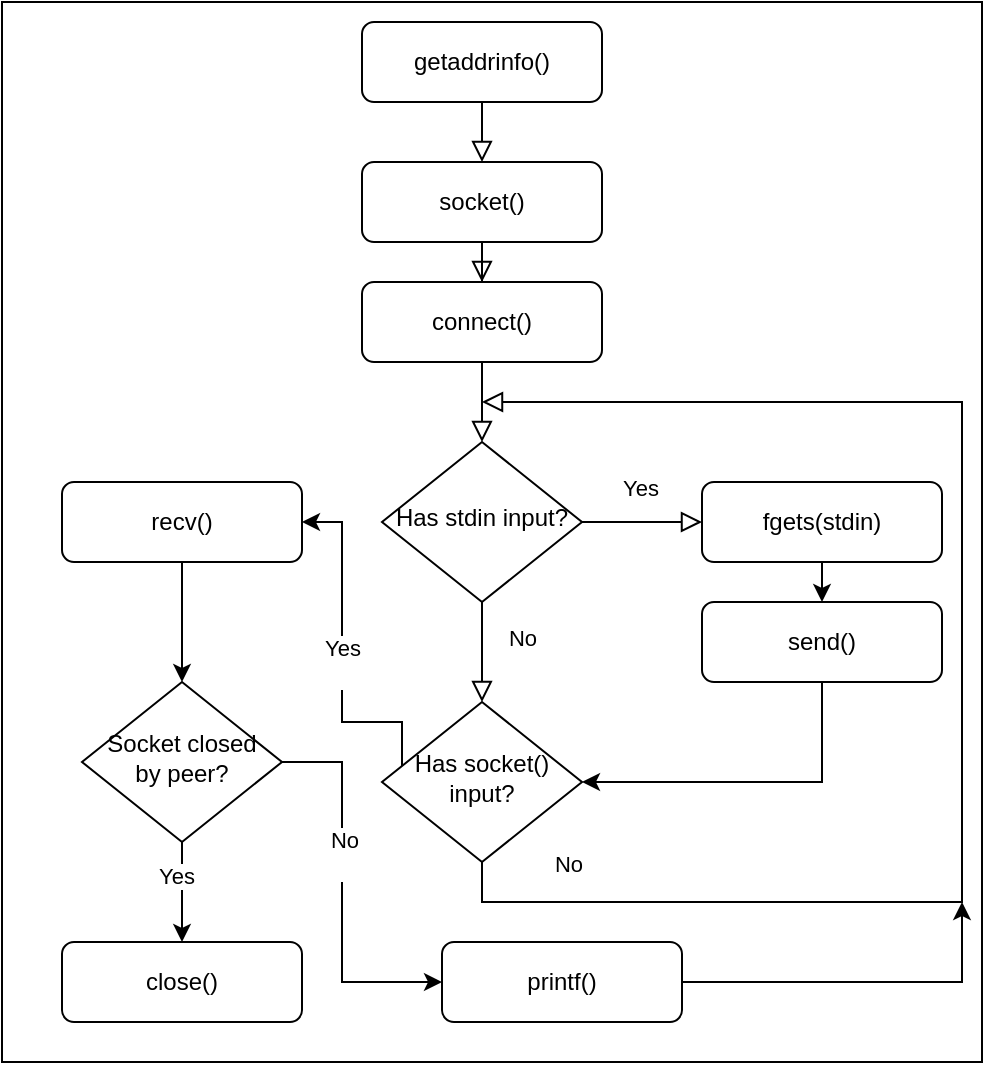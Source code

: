 <mxfile version="24.7.7">
  <diagram id="C5RBs43oDa-KdzZeNtuy" name="Page-1">
    <mxGraphModel dx="1400" dy="687" grid="1" gridSize="10" guides="1" tooltips="1" connect="1" arrows="1" fold="1" page="1" pageScale="1" pageWidth="827" pageHeight="1169" math="0" shadow="0">
      <root>
        <mxCell id="WIyWlLk6GJQsqaUBKTNV-0" />
        <mxCell id="WIyWlLk6GJQsqaUBKTNV-1" parent="WIyWlLk6GJQsqaUBKTNV-0" />
        <mxCell id="1ZDoYHBk0rpAc_C8D9v9-24" value="" style="group" vertex="1" connectable="0" parent="WIyWlLk6GJQsqaUBKTNV-1">
          <mxGeometry x="90" y="30" width="460" height="520" as="geometry" />
        </mxCell>
        <mxCell id="1ZDoYHBk0rpAc_C8D9v9-25" value="&lt;meta charset=&quot;utf-8&quot;&gt;&lt;span style=&quot;color: rgb(0, 0, 0); font-family: Helvetica; font-size: 11px; font-style: normal; font-variant-ligatures: normal; font-variant-caps: normal; font-weight: 400; letter-spacing: normal; orphans: 2; text-align: center; text-indent: 0px; text-transform: none; widows: 2; word-spacing: 0px; -webkit-text-stroke-width: 0px; white-space: nowrap; background-color: rgb(251, 251, 251); text-decoration-thickness: initial; text-decoration-style: initial; text-decoration-color: initial; display: inline !important; float: none;&quot;&gt;e&lt;/span&gt;" style="rounded=0;whiteSpace=wrap;html=1;" vertex="1" parent="1ZDoYHBk0rpAc_C8D9v9-24">
          <mxGeometry x="-30" y="-10" width="490" height="530" as="geometry" />
        </mxCell>
        <mxCell id="WIyWlLk6GJQsqaUBKTNV-2" value="" style="rounded=0;html=1;jettySize=auto;orthogonalLoop=1;fontSize=11;endArrow=block;endFill=0;endSize=8;strokeWidth=1;shadow=0;labelBackgroundColor=none;edgeStyle=orthogonalEdgeStyle;" parent="1ZDoYHBk0rpAc_C8D9v9-24" source="1ZDoYHBk0rpAc_C8D9v9-0" target="WIyWlLk6GJQsqaUBKTNV-6" edge="1">
          <mxGeometry relative="1" as="geometry" />
        </mxCell>
        <mxCell id="WIyWlLk6GJQsqaUBKTNV-3" value="getaddrinfo()" style="rounded=1;whiteSpace=wrap;html=1;fontSize=12;glass=0;strokeWidth=1;shadow=0;" parent="1ZDoYHBk0rpAc_C8D9v9-24" vertex="1">
          <mxGeometry x="150" width="120" height="40" as="geometry" />
        </mxCell>
        <mxCell id="WIyWlLk6GJQsqaUBKTNV-4" value="No&lt;div&gt;&lt;br&gt;&lt;/div&gt;" style="rounded=0;html=1;jettySize=auto;orthogonalLoop=1;fontSize=11;endArrow=block;endFill=0;endSize=8;strokeWidth=1;shadow=0;labelBackgroundColor=none;edgeStyle=orthogonalEdgeStyle;" parent="1ZDoYHBk0rpAc_C8D9v9-24" source="WIyWlLk6GJQsqaUBKTNV-6" target="WIyWlLk6GJQsqaUBKTNV-10" edge="1">
          <mxGeometry y="20" relative="1" as="geometry">
            <mxPoint as="offset" />
          </mxGeometry>
        </mxCell>
        <mxCell id="WIyWlLk6GJQsqaUBKTNV-5" value="Yes&lt;div&gt;&lt;br&gt;&lt;/div&gt;" style="edgeStyle=orthogonalEdgeStyle;rounded=0;html=1;jettySize=auto;orthogonalLoop=1;fontSize=11;endArrow=block;endFill=0;endSize=8;strokeWidth=1;shadow=0;labelBackgroundColor=none;" parent="1ZDoYHBk0rpAc_C8D9v9-24" source="WIyWlLk6GJQsqaUBKTNV-6" target="WIyWlLk6GJQsqaUBKTNV-7" edge="1">
          <mxGeometry y="10" relative="1" as="geometry">
            <mxPoint x="-1" as="offset" />
          </mxGeometry>
        </mxCell>
        <mxCell id="WIyWlLk6GJQsqaUBKTNV-6" value="Has stdin input?" style="rhombus;whiteSpace=wrap;html=1;shadow=0;fontFamily=Helvetica;fontSize=12;align=center;strokeWidth=1;spacing=6;spacingTop=-4;" parent="1ZDoYHBk0rpAc_C8D9v9-24" vertex="1">
          <mxGeometry x="160" y="210" width="100" height="80" as="geometry" />
        </mxCell>
        <mxCell id="1ZDoYHBk0rpAc_C8D9v9-5" style="edgeStyle=orthogonalEdgeStyle;rounded=0;orthogonalLoop=1;jettySize=auto;html=1;exitX=0.5;exitY=1;exitDx=0;exitDy=0;entryX=0.5;entryY=0;entryDx=0;entryDy=0;" edge="1" parent="1ZDoYHBk0rpAc_C8D9v9-24" source="WIyWlLk6GJQsqaUBKTNV-7" target="1ZDoYHBk0rpAc_C8D9v9-4">
          <mxGeometry relative="1" as="geometry" />
        </mxCell>
        <mxCell id="WIyWlLk6GJQsqaUBKTNV-7" value="fgets(stdin)" style="rounded=1;whiteSpace=wrap;html=1;fontSize=12;glass=0;strokeWidth=1;shadow=0;" parent="1ZDoYHBk0rpAc_C8D9v9-24" vertex="1">
          <mxGeometry x="320" y="230" width="120" height="40" as="geometry" />
        </mxCell>
        <mxCell id="WIyWlLk6GJQsqaUBKTNV-8" value="No" style="rounded=0;html=1;jettySize=auto;orthogonalLoop=1;fontSize=11;endArrow=block;endFill=0;endSize=8;strokeWidth=1;shadow=0;labelBackgroundColor=none;edgeStyle=orthogonalEdgeStyle;" parent="1ZDoYHBk0rpAc_C8D9v9-24" source="WIyWlLk6GJQsqaUBKTNV-10" edge="1">
          <mxGeometry x="-0.832" y="19" relative="1" as="geometry">
            <mxPoint as="offset" />
            <mxPoint x="210" y="190" as="targetPoint" />
            <Array as="points">
              <mxPoint x="210" y="440" />
              <mxPoint x="450" y="440" />
              <mxPoint x="450" y="190" />
            </Array>
          </mxGeometry>
        </mxCell>
        <mxCell id="1ZDoYHBk0rpAc_C8D9v9-32" value="Yes&lt;div&gt;&lt;br&gt;&lt;/div&gt;" style="edgeStyle=orthogonalEdgeStyle;rounded=0;orthogonalLoop=1;jettySize=auto;html=1;exitX=0;exitY=0.5;exitDx=0;exitDy=0;entryX=1;entryY=0.5;entryDx=0;entryDy=0;" edge="1" parent="1ZDoYHBk0rpAc_C8D9v9-24" target="1ZDoYHBk0rpAc_C8D9v9-10">
          <mxGeometry relative="1" as="geometry">
            <mxPoint x="170" y="380" as="sourcePoint" />
            <mxPoint x="130" y="250" as="targetPoint" />
            <Array as="points">
              <mxPoint x="170" y="350" />
              <mxPoint x="140" y="350" />
              <mxPoint x="140" y="250" />
            </Array>
          </mxGeometry>
        </mxCell>
        <mxCell id="WIyWlLk6GJQsqaUBKTNV-10" value="Has socket() input?" style="rhombus;whiteSpace=wrap;html=1;shadow=0;fontFamily=Helvetica;fontSize=12;align=center;strokeWidth=1;spacing=6;spacingTop=-4;" parent="1ZDoYHBk0rpAc_C8D9v9-24" vertex="1">
          <mxGeometry x="160" y="340" width="100" height="80" as="geometry" />
        </mxCell>
        <mxCell id="1ZDoYHBk0rpAc_C8D9v9-2" value="" style="rounded=0;html=1;jettySize=auto;orthogonalLoop=1;fontSize=11;endArrow=block;endFill=0;endSize=8;strokeWidth=1;shadow=0;labelBackgroundColor=none;edgeStyle=orthogonalEdgeStyle;" edge="1" parent="1ZDoYHBk0rpAc_C8D9v9-24" source="WIyWlLk6GJQsqaUBKTNV-3" target="1ZDoYHBk0rpAc_C8D9v9-1">
          <mxGeometry relative="1" as="geometry">
            <mxPoint x="210" y="40" as="sourcePoint" />
            <mxPoint x="210" y="140" as="targetPoint" />
          </mxGeometry>
        </mxCell>
        <mxCell id="1ZDoYHBk0rpAc_C8D9v9-1" value="socket()" style="rounded=1;whiteSpace=wrap;html=1;fontSize=12;glass=0;strokeWidth=1;shadow=0;" vertex="1" parent="1ZDoYHBk0rpAc_C8D9v9-24">
          <mxGeometry x="150" y="70" width="120" height="40" as="geometry" />
        </mxCell>
        <mxCell id="1ZDoYHBk0rpAc_C8D9v9-3" value="" style="rounded=0;html=1;jettySize=auto;orthogonalLoop=1;fontSize=11;endArrow=block;endFill=0;endSize=8;strokeWidth=1;shadow=0;labelBackgroundColor=none;edgeStyle=orthogonalEdgeStyle;" edge="1" parent="1ZDoYHBk0rpAc_C8D9v9-24" source="1ZDoYHBk0rpAc_C8D9v9-1" target="1ZDoYHBk0rpAc_C8D9v9-0">
          <mxGeometry relative="1" as="geometry">
            <mxPoint x="210" y="110" as="sourcePoint" />
            <mxPoint x="210" y="210" as="targetPoint" />
          </mxGeometry>
        </mxCell>
        <mxCell id="1ZDoYHBk0rpAc_C8D9v9-0" value="connect()" style="rounded=1;whiteSpace=wrap;html=1;fontSize=12;glass=0;strokeWidth=1;shadow=0;" vertex="1" parent="1ZDoYHBk0rpAc_C8D9v9-24">
          <mxGeometry x="150" y="130" width="120" height="40" as="geometry" />
        </mxCell>
        <mxCell id="1ZDoYHBk0rpAc_C8D9v9-6" style="edgeStyle=orthogonalEdgeStyle;rounded=0;orthogonalLoop=1;jettySize=auto;html=1;exitX=0.5;exitY=1;exitDx=0;exitDy=0;entryX=1;entryY=0.5;entryDx=0;entryDy=0;" edge="1" parent="1ZDoYHBk0rpAc_C8D9v9-24" source="1ZDoYHBk0rpAc_C8D9v9-4" target="WIyWlLk6GJQsqaUBKTNV-10">
          <mxGeometry relative="1" as="geometry" />
        </mxCell>
        <mxCell id="1ZDoYHBk0rpAc_C8D9v9-4" value="send()" style="rounded=1;whiteSpace=wrap;html=1;fontSize=12;glass=0;strokeWidth=1;shadow=0;" vertex="1" parent="1ZDoYHBk0rpAc_C8D9v9-24">
          <mxGeometry x="320" y="290" width="120" height="40" as="geometry" />
        </mxCell>
        <mxCell id="1ZDoYHBk0rpAc_C8D9v9-14" style="edgeStyle=orthogonalEdgeStyle;rounded=0;orthogonalLoop=1;jettySize=auto;html=1;exitX=0.5;exitY=1;exitDx=0;exitDy=0;entryX=0.5;entryY=0;entryDx=0;entryDy=0;" edge="1" parent="1ZDoYHBk0rpAc_C8D9v9-24" source="1ZDoYHBk0rpAc_C8D9v9-9" target="1ZDoYHBk0rpAc_C8D9v9-11">
          <mxGeometry relative="1" as="geometry" />
        </mxCell>
        <mxCell id="1ZDoYHBk0rpAc_C8D9v9-31" value="Yes" style="edgeLabel;html=1;align=center;verticalAlign=middle;resizable=0;points=[];" vertex="1" connectable="0" parent="1ZDoYHBk0rpAc_C8D9v9-14">
          <mxGeometry x="-0.277" y="-3" relative="1" as="geometry">
            <mxPoint y="-1" as="offset" />
          </mxGeometry>
        </mxCell>
        <mxCell id="1ZDoYHBk0rpAc_C8D9v9-17" style="edgeStyle=orthogonalEdgeStyle;rounded=0;orthogonalLoop=1;jettySize=auto;html=1;exitX=1;exitY=0.5;exitDx=0;exitDy=0;entryX=0;entryY=0.5;entryDx=0;entryDy=0;" edge="1" parent="1ZDoYHBk0rpAc_C8D9v9-24" source="1ZDoYHBk0rpAc_C8D9v9-9" target="1ZDoYHBk0rpAc_C8D9v9-12">
          <mxGeometry relative="1" as="geometry">
            <Array as="points">
              <mxPoint x="140" y="370" />
              <mxPoint x="140" y="480" />
            </Array>
          </mxGeometry>
        </mxCell>
        <mxCell id="1ZDoYHBk0rpAc_C8D9v9-30" value="No&lt;div&gt;&lt;br&gt;&lt;/div&gt;" style="edgeLabel;html=1;align=center;verticalAlign=middle;resizable=0;points=[];" vertex="1" connectable="0" parent="1ZDoYHBk0rpAc_C8D9v9-17">
          <mxGeometry x="-0.2" y="1" relative="1" as="geometry">
            <mxPoint as="offset" />
          </mxGeometry>
        </mxCell>
        <mxCell id="1ZDoYHBk0rpAc_C8D9v9-9" value="Socket closed by peer?" style="rhombus;whiteSpace=wrap;html=1;shadow=0;fontFamily=Helvetica;fontSize=12;align=center;strokeWidth=1;spacing=6;spacingTop=-4;" vertex="1" parent="1ZDoYHBk0rpAc_C8D9v9-24">
          <mxGeometry x="10" y="330" width="100" height="80" as="geometry" />
        </mxCell>
        <mxCell id="1ZDoYHBk0rpAc_C8D9v9-13" style="edgeStyle=orthogonalEdgeStyle;rounded=0;orthogonalLoop=1;jettySize=auto;html=1;exitX=0.5;exitY=1;exitDx=0;exitDy=0;" edge="1" parent="1ZDoYHBk0rpAc_C8D9v9-24" source="1ZDoYHBk0rpAc_C8D9v9-10" target="1ZDoYHBk0rpAc_C8D9v9-9">
          <mxGeometry relative="1" as="geometry" />
        </mxCell>
        <mxCell id="1ZDoYHBk0rpAc_C8D9v9-10" value="recv()" style="rounded=1;whiteSpace=wrap;html=1;fontSize=12;glass=0;strokeWidth=1;shadow=0;" vertex="1" parent="1ZDoYHBk0rpAc_C8D9v9-24">
          <mxGeometry y="230" width="120" height="40" as="geometry" />
        </mxCell>
        <mxCell id="1ZDoYHBk0rpAc_C8D9v9-11" value="close()" style="rounded=1;whiteSpace=wrap;html=1;fontSize=12;glass=0;strokeWidth=1;shadow=0;" vertex="1" parent="1ZDoYHBk0rpAc_C8D9v9-24">
          <mxGeometry y="460" width="120" height="40" as="geometry" />
        </mxCell>
        <mxCell id="1ZDoYHBk0rpAc_C8D9v9-23" style="edgeStyle=orthogonalEdgeStyle;rounded=0;orthogonalLoop=1;jettySize=auto;html=1;exitX=1;exitY=0.5;exitDx=0;exitDy=0;" edge="1" parent="1ZDoYHBk0rpAc_C8D9v9-24" source="1ZDoYHBk0rpAc_C8D9v9-12">
          <mxGeometry relative="1" as="geometry">
            <mxPoint x="450" y="440" as="targetPoint" />
            <Array as="points">
              <mxPoint x="450" y="480" />
            </Array>
          </mxGeometry>
        </mxCell>
        <mxCell id="1ZDoYHBk0rpAc_C8D9v9-12" value="printf()" style="rounded=1;whiteSpace=wrap;html=1;fontSize=12;glass=0;strokeWidth=1;shadow=0;" vertex="1" parent="1ZDoYHBk0rpAc_C8D9v9-24">
          <mxGeometry x="190" y="460" width="120" height="40" as="geometry" />
        </mxCell>
      </root>
    </mxGraphModel>
  </diagram>
</mxfile>
